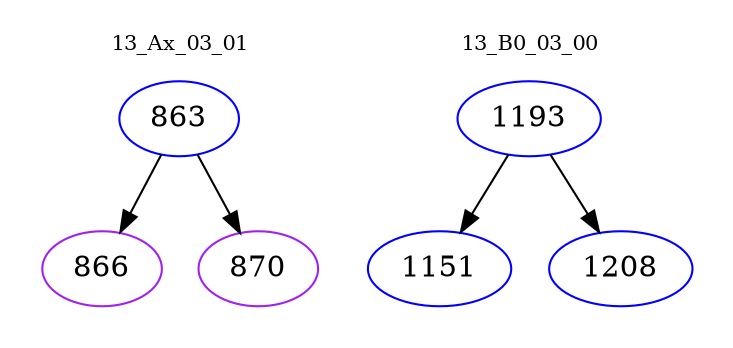 digraph{
subgraph cluster_0 {
color = white
label = "13_Ax_03_01";
fontsize=10;
T0_863 [label="863", color="blue"]
T0_863 -> T0_866 [color="black"]
T0_866 [label="866", color="purple"]
T0_863 -> T0_870 [color="black"]
T0_870 [label="870", color="purple"]
}
subgraph cluster_1 {
color = white
label = "13_B0_03_00";
fontsize=10;
T1_1193 [label="1193", color="blue"]
T1_1193 -> T1_1151 [color="black"]
T1_1151 [label="1151", color="blue"]
T1_1193 -> T1_1208 [color="black"]
T1_1208 [label="1208", color="blue"]
}
}
